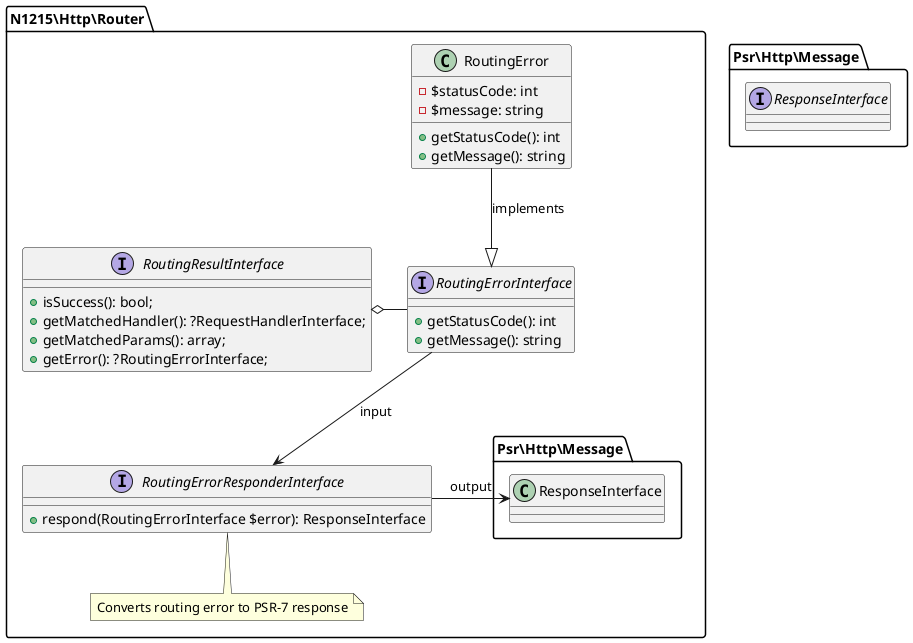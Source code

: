 @startuml

package N1215\Http\Router {

    interface RoutingErrorInterface {
        + getStatusCode(): int
        + getMessage(): string
    }

    class RoutingError {
        - $statusCode: int
        - $message: string
        + getStatusCode(): int
        + getMessage(): string
    }

    interface RoutingResultInterface {
        + isSuccess(): bool;
        + getMatchedHandler(): ?RequestHandlerInterface;
        + getMatchedParams(): array;
        + getError(): ?RoutingErrorInterface;
    }

    interface RoutingErrorResponderInterface {
        + respond(RoutingErrorInterface $error): ResponseInterface
    }
    note bottom of RoutingErrorResponderInterface: Converts routing error to PSR-7 response

    RoutingResultInterface o- RoutingErrorInterface

    RoutingErrorInterface --> RoutingErrorResponderInterface: input
    RoutingErrorResponderInterface -> Psr\Http\Message.ResponseInterface: output

    RoutingError --|> RoutingErrorInterface: implements

}

namespace Psr\Http\Message {
    interface ResponseInterface
}

@enduml